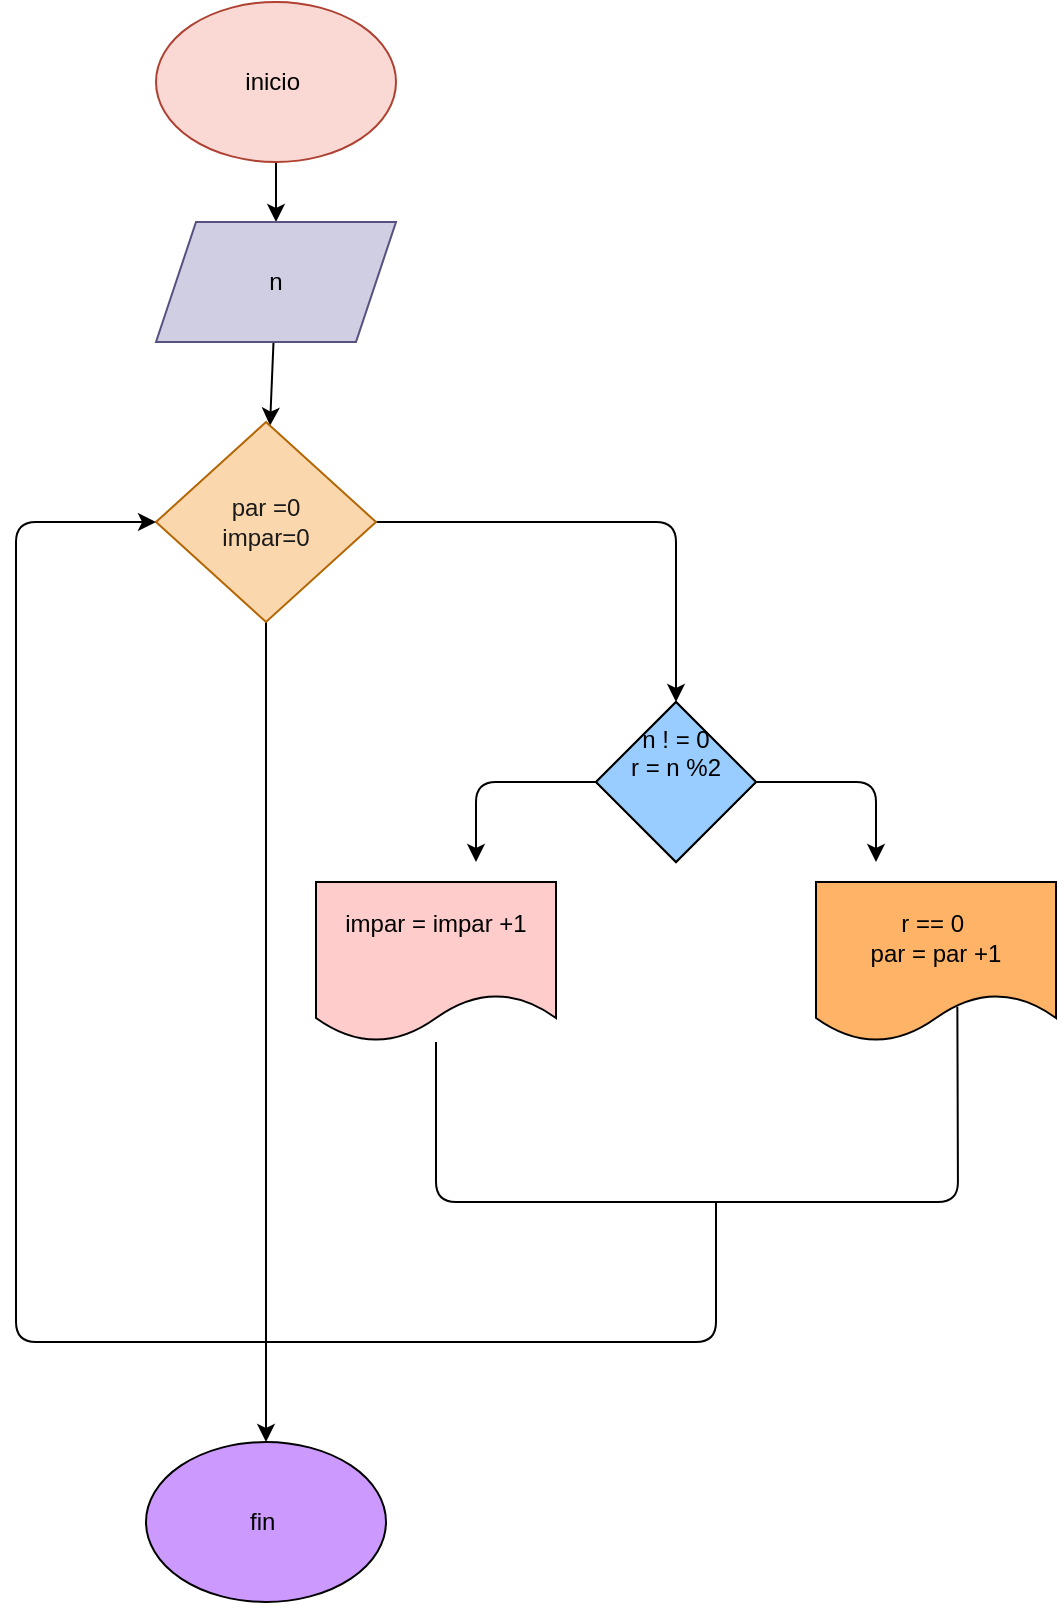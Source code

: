 <mxfile>
    <diagram id="-S6TkDqdk1dNbbS9ioh2" name="Page-1">
        <mxGraphModel dx="600" dy="459" grid="1" gridSize="10" guides="1" tooltips="1" connect="1" arrows="1" fold="1" page="1" pageScale="1" pageWidth="827" pageHeight="1169" math="0" shadow="0">
            <root>
                <mxCell id="0"/>
                <mxCell id="1" parent="0"/>
                <mxCell id="4" value="" style="edgeStyle=none;html=1;" parent="1" source="2" target="3" edge="1">
                    <mxGeometry relative="1" as="geometry"/>
                </mxCell>
                <mxCell id="2" value="&lt;font color=&quot;#000000&quot;&gt;inicio&amp;nbsp;&lt;/font&gt;" style="ellipse;whiteSpace=wrap;html=1;fillColor=#fad9d5;strokeColor=#ae4132;" parent="1" vertex="1">
                    <mxGeometry x="120" y="10" width="120" height="80" as="geometry"/>
                </mxCell>
                <mxCell id="6" value="" style="edgeStyle=none;html=1;" parent="1" source="3" target="5" edge="1">
                    <mxGeometry relative="1" as="geometry"/>
                </mxCell>
                <mxCell id="3" value="&lt;font color=&quot;#000000&quot;&gt;n&lt;/font&gt;" style="shape=parallelogram;perimeter=parallelogramPerimeter;whiteSpace=wrap;html=1;fixedSize=1;fillColor=#d0cee2;strokeColor=#56517e;" parent="1" vertex="1">
                    <mxGeometry x="120" y="120" width="120" height="60" as="geometry"/>
                </mxCell>
                <mxCell id="10" style="edgeStyle=none;html=1;" parent="1" source="5" edge="1">
                    <mxGeometry relative="1" as="geometry">
                        <mxPoint x="380" y="360" as="targetPoint"/>
                        <Array as="points">
                            <mxPoint x="380" y="270"/>
                        </Array>
                    </mxGeometry>
                </mxCell>
                <mxCell id="32" style="edgeStyle=none;html=1;fontColor=#1A1A1A;" parent="1" source="5" target="22" edge="1">
                    <mxGeometry relative="1" as="geometry"/>
                </mxCell>
                <mxCell id="5" value="&lt;font color=&quot;#1a1a1a&quot;&gt;par =0&lt;br&gt;impar=0&lt;br&gt;&lt;/font&gt;" style="rhombus;whiteSpace=wrap;html=1;fillColor=#fad7ac;strokeColor=#b46504;" parent="1" vertex="1">
                    <mxGeometry x="120" y="220" width="110" height="100" as="geometry"/>
                </mxCell>
                <mxCell id="13" value="&lt;font color=&quot;#000000&quot;&gt;r == 0&amp;nbsp;&lt;br&gt;par = par +1&lt;/font&gt;" style="shape=document;whiteSpace=wrap;html=1;boundedLbl=1;fillColor=#FFB366;" parent="1" vertex="1">
                    <mxGeometry x="450" y="450" width="120" height="80" as="geometry"/>
                </mxCell>
                <mxCell id="16" value="&lt;font color=&quot;#000000&quot;&gt;impar = impar +1&lt;br&gt;&amp;nbsp;&lt;/font&gt;" style="shape=document;whiteSpace=wrap;html=1;boundedLbl=1;fillColor=#FFCCCC;" parent="1" vertex="1">
                    <mxGeometry x="200" y="450" width="120" height="80" as="geometry"/>
                </mxCell>
                <mxCell id="22" value="&lt;font color=&quot;#000000&quot;&gt;fin&amp;nbsp;&lt;/font&gt;" style="ellipse;whiteSpace=wrap;html=1;fillColor=#CC99FF;" parent="1" vertex="1">
                    <mxGeometry x="115" y="730" width="120" height="80" as="geometry"/>
                </mxCell>
                <mxCell id="26" value="" style="rhombus;whiteSpace=wrap;html=1;labelBackgroundColor=none;fontColor=#1A1A1A;fillColor=#99CCFF;" parent="1" vertex="1">
                    <mxGeometry x="340" y="360" width="80" height="80" as="geometry"/>
                </mxCell>
                <mxCell id="28" style="edgeStyle=none;html=1;fontColor=#1A1A1A;" parent="1" source="27" edge="1">
                    <mxGeometry relative="1" as="geometry">
                        <mxPoint x="480" y="440" as="targetPoint"/>
                        <Array as="points">
                            <mxPoint x="480" y="400"/>
                        </Array>
                    </mxGeometry>
                </mxCell>
                <mxCell id="29" style="edgeStyle=none;html=1;fontColor=#1A1A1A;" parent="1" source="27" edge="1">
                    <mxGeometry relative="1" as="geometry">
                        <mxPoint x="280" y="440" as="targetPoint"/>
                        <Array as="points">
                            <mxPoint x="280" y="400"/>
                        </Array>
                    </mxGeometry>
                </mxCell>
                <mxCell id="27" value="&lt;span style=&quot;color: rgb(0 , 0 , 0)&quot;&gt;n ! = 0&lt;/span&gt;&lt;br style=&quot;color: rgb(0 , 0 , 0)&quot;&gt;&lt;span style=&quot;color: rgb(0 , 0 , 0)&quot;&gt;r = n %2&lt;/span&gt;&lt;br style=&quot;color: rgb(0 , 0 , 0)&quot;&gt;&lt;br style=&quot;color: rgb(0 , 0 , 0)&quot;&gt;&lt;span style=&quot;color: rgb(0 , 0 , 0)&quot;&gt;&amp;nbsp;&lt;/span&gt;" style="rhombus;whiteSpace=wrap;html=1;labelBackgroundColor=none;fontColor=#1A1A1A;fillColor=#99CCFF;" parent="1" vertex="1">
                    <mxGeometry x="340" y="360" width="80" height="80" as="geometry"/>
                </mxCell>
                <mxCell id="30" value="" style="endArrow=none;html=1;fontColor=#1A1A1A;exitX=0.589;exitY=0.779;exitDx=0;exitDy=0;exitPerimeter=0;" parent="1" source="13" target="16" edge="1">
                    <mxGeometry width="50" height="50" relative="1" as="geometry">
                        <mxPoint x="620" y="610" as="sourcePoint"/>
                        <mxPoint x="300" y="510" as="targetPoint"/>
                        <Array as="points">
                            <mxPoint x="521" y="610"/>
                            <mxPoint x="260" y="610"/>
                        </Array>
                    </mxGeometry>
                </mxCell>
                <mxCell id="31" value="" style="endArrow=classic;html=1;fontColor=#1A1A1A;" parent="1" target="5" edge="1">
                    <mxGeometry width="50" height="50" relative="1" as="geometry">
                        <mxPoint x="400" y="610" as="sourcePoint"/>
                        <mxPoint x="50" y="250" as="targetPoint"/>
                        <Array as="points">
                            <mxPoint x="400" y="680"/>
                            <mxPoint x="50" y="680"/>
                            <mxPoint x="50" y="270"/>
                        </Array>
                    </mxGeometry>
                </mxCell>
            </root>
        </mxGraphModel>
    </diagram>
</mxfile>